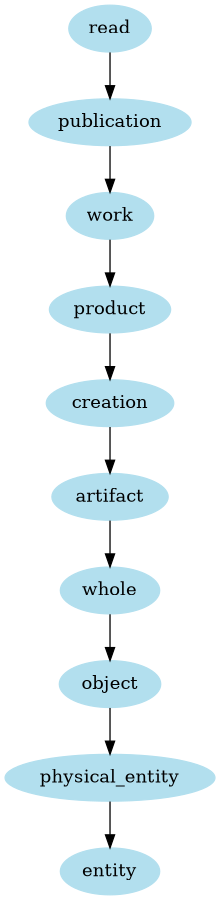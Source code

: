 digraph unix {
	node [color=lightblue2 style=filled]
	size="6,6"
	read -> publication
	publication -> work
	work -> product
	product -> creation
	creation -> artifact
	artifact -> whole
	whole -> object
	object -> physical_entity
	physical_entity -> entity
}
